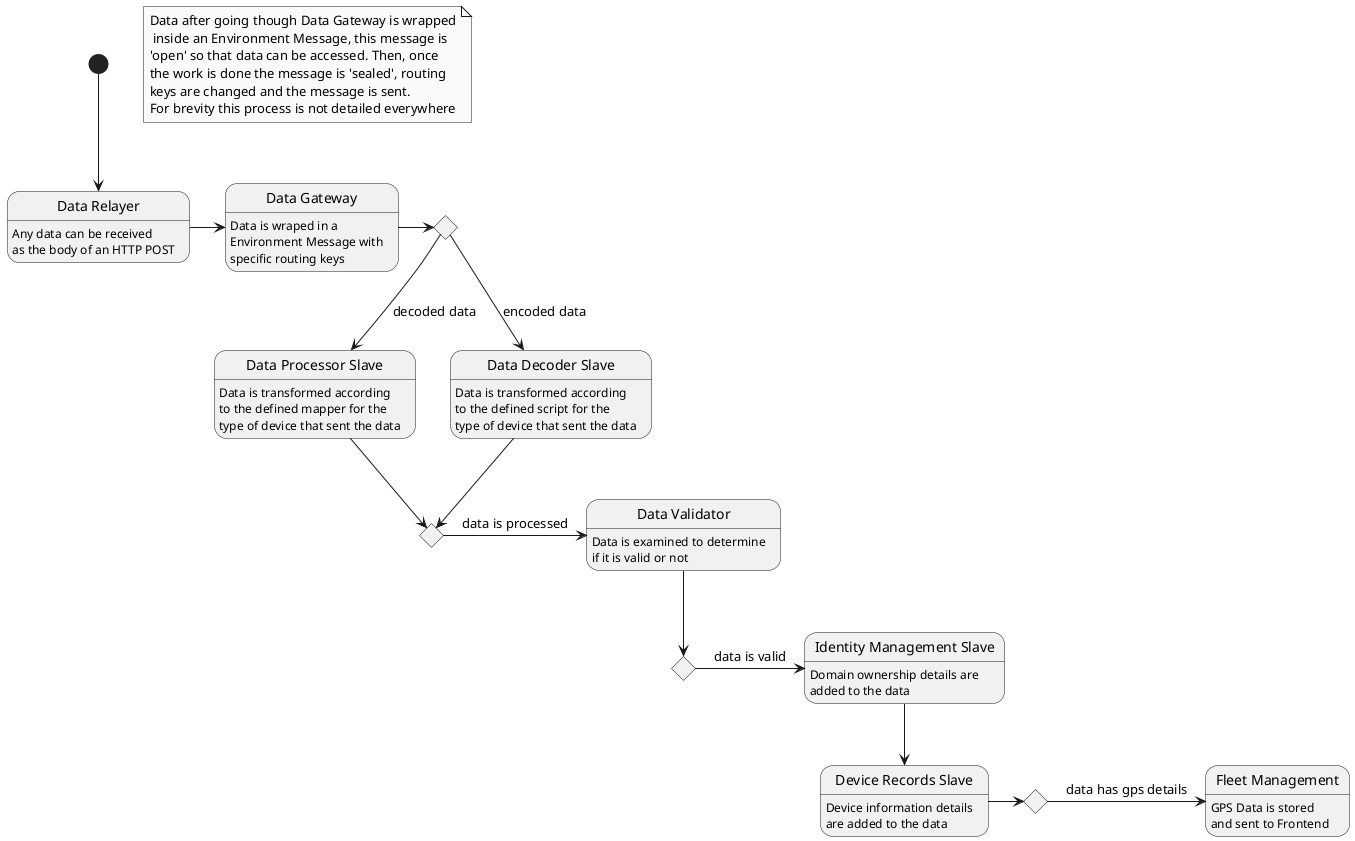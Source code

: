 @startuml data-flow

skinparam Monochrome true

note "Data after going though Data Gateway is wrapped\n inside an Environment Message, this message is\n'open' so that data can be accessed. Then, once\nthe work is done the message is 'sealed', routing\nkeys are changed and the message is sent.\nFor brevity this process is not detailed everywhere" as N1

state "Data Relayer" as DataRelayer
state "Data Gateway" as DataGateway
state decoded_or_encoded <<choice>>
state "Data Processor Slave" as Processor
state "Data Decoder Slave" as Decoder
state is_processed <<choice>>
state "Identity Management Slave" as Identity
state is_valid <<choice>>
state "Data Validator" as Validator
state "Device Records Slave" as Records
state has_gps <<choice>>
state "Fleet Management" as Fleet

DataRelayer : Any data can be received
DataRelayer : as the body of an HTTP POST

DataGateway : Data is wraped in a
DataGateway : Environment Message with
DataGateway : specific routing keys

Processor : Data is transformed according
Processor : to the defined mapper for the
Processor : type of device that sent the data

Decoder : Data is transformed according
Decoder : to the defined script for the
Decoder : type of device that sent the data

Identity : Domain ownership details are
Identity : added to the data

Validator : Data is examined to determine
Validator : if it is valid or not

Records : Device information details
Records : are added to the data

Fleet : GPS Data is stored
Fleet : and sent to Frontend

[*] --> DataRelayer
DataRelayer -> DataGateway
DataGateway -> decoded_or_encoded
decoded_or_encoded --> Processor : decoded data
decoded_or_encoded --> Decoder : encoded data
Decoder --> is_processed
Processor --> is_processed

is_processed -> Validator : data is processed

Validator --> is_valid

is_valid -> Identity : data is valid

Identity --> Records

Records -> has_gps

has_gps -> Fleet : data has gps details

@enduml
